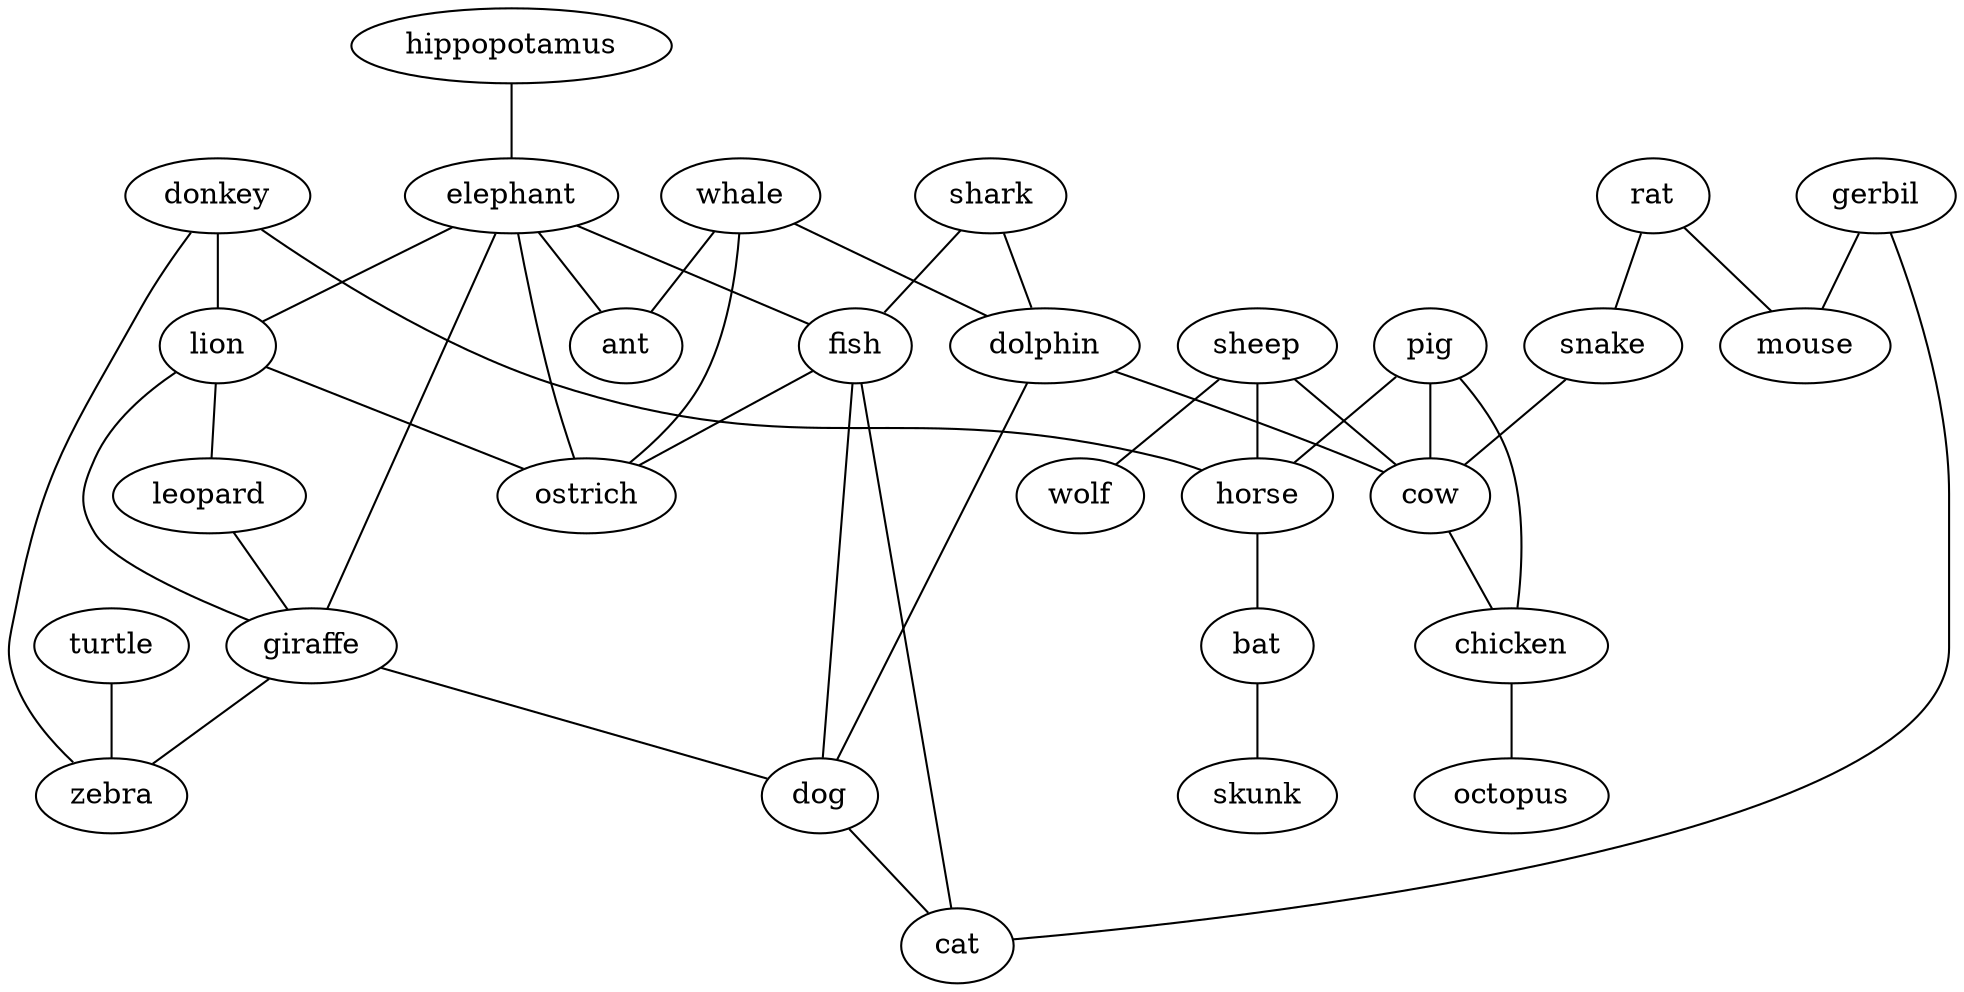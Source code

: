 strict graph  {
	donkey -- horse	 [weight=1];
	donkey -- lion	 [weight=1];
	donkey -- zebra	 [weight=1];
	shark -- fish	 [weight=1];
	shark -- dolphin	 [weight=1];
	pig -- horse	 [weight=1];
	pig -- cow	 [weight=1];
	pig -- chicken	 [weight=1];
	rat -- mouse	 [weight=1];
	rat -- snake	 [weight=1];
	whale -- dolphin	 [weight=1];
	whale -- ostrich	 [weight=1];
	whale -- ant	 [weight=1];
	hippopotamus -- elephant	 [weight=1];
	sheep -- horse	 [weight=1];
	sheep -- cow	 [weight=1];
	sheep -- wolf	 [weight=1];
	horse -- bat	 [weight=1];
	gerbil -- mouse	 [weight=1];
	gerbil -- cat	 [weight=1];
	elephant -- fish	 [weight=1];
	elephant -- lion	 [weight=1];
	elephant -- giraffe	 [weight=1];
	elephant -- ostrich	 [weight=1];
	elephant -- ant	 [weight=1];
	fish -- ostrich	 [weight=1];
	fish -- dog	 [weight=1];
	fish -- cat	 [weight=1];
	dolphin -- cow	 [weight=1];
	dolphin -- dog	 [weight=1];
	lion -- leopard	 [weight=1];
	lion -- giraffe	 [weight=1];
	lion -- ostrich	 [weight=1];
	leopard -- giraffe	 [weight=1];
	giraffe -- dog	 [weight=1];
	giraffe -- zebra	 [weight=1];
	snake -- cow	 [weight=1];
	turtle -- zebra	 [weight=1];
	bat -- skunk	 [weight=1];
	cow -- chicken	 [weight=1];
	dog -- cat	 [weight=1];
	chicken -- octopus	 [weight=1];
}

